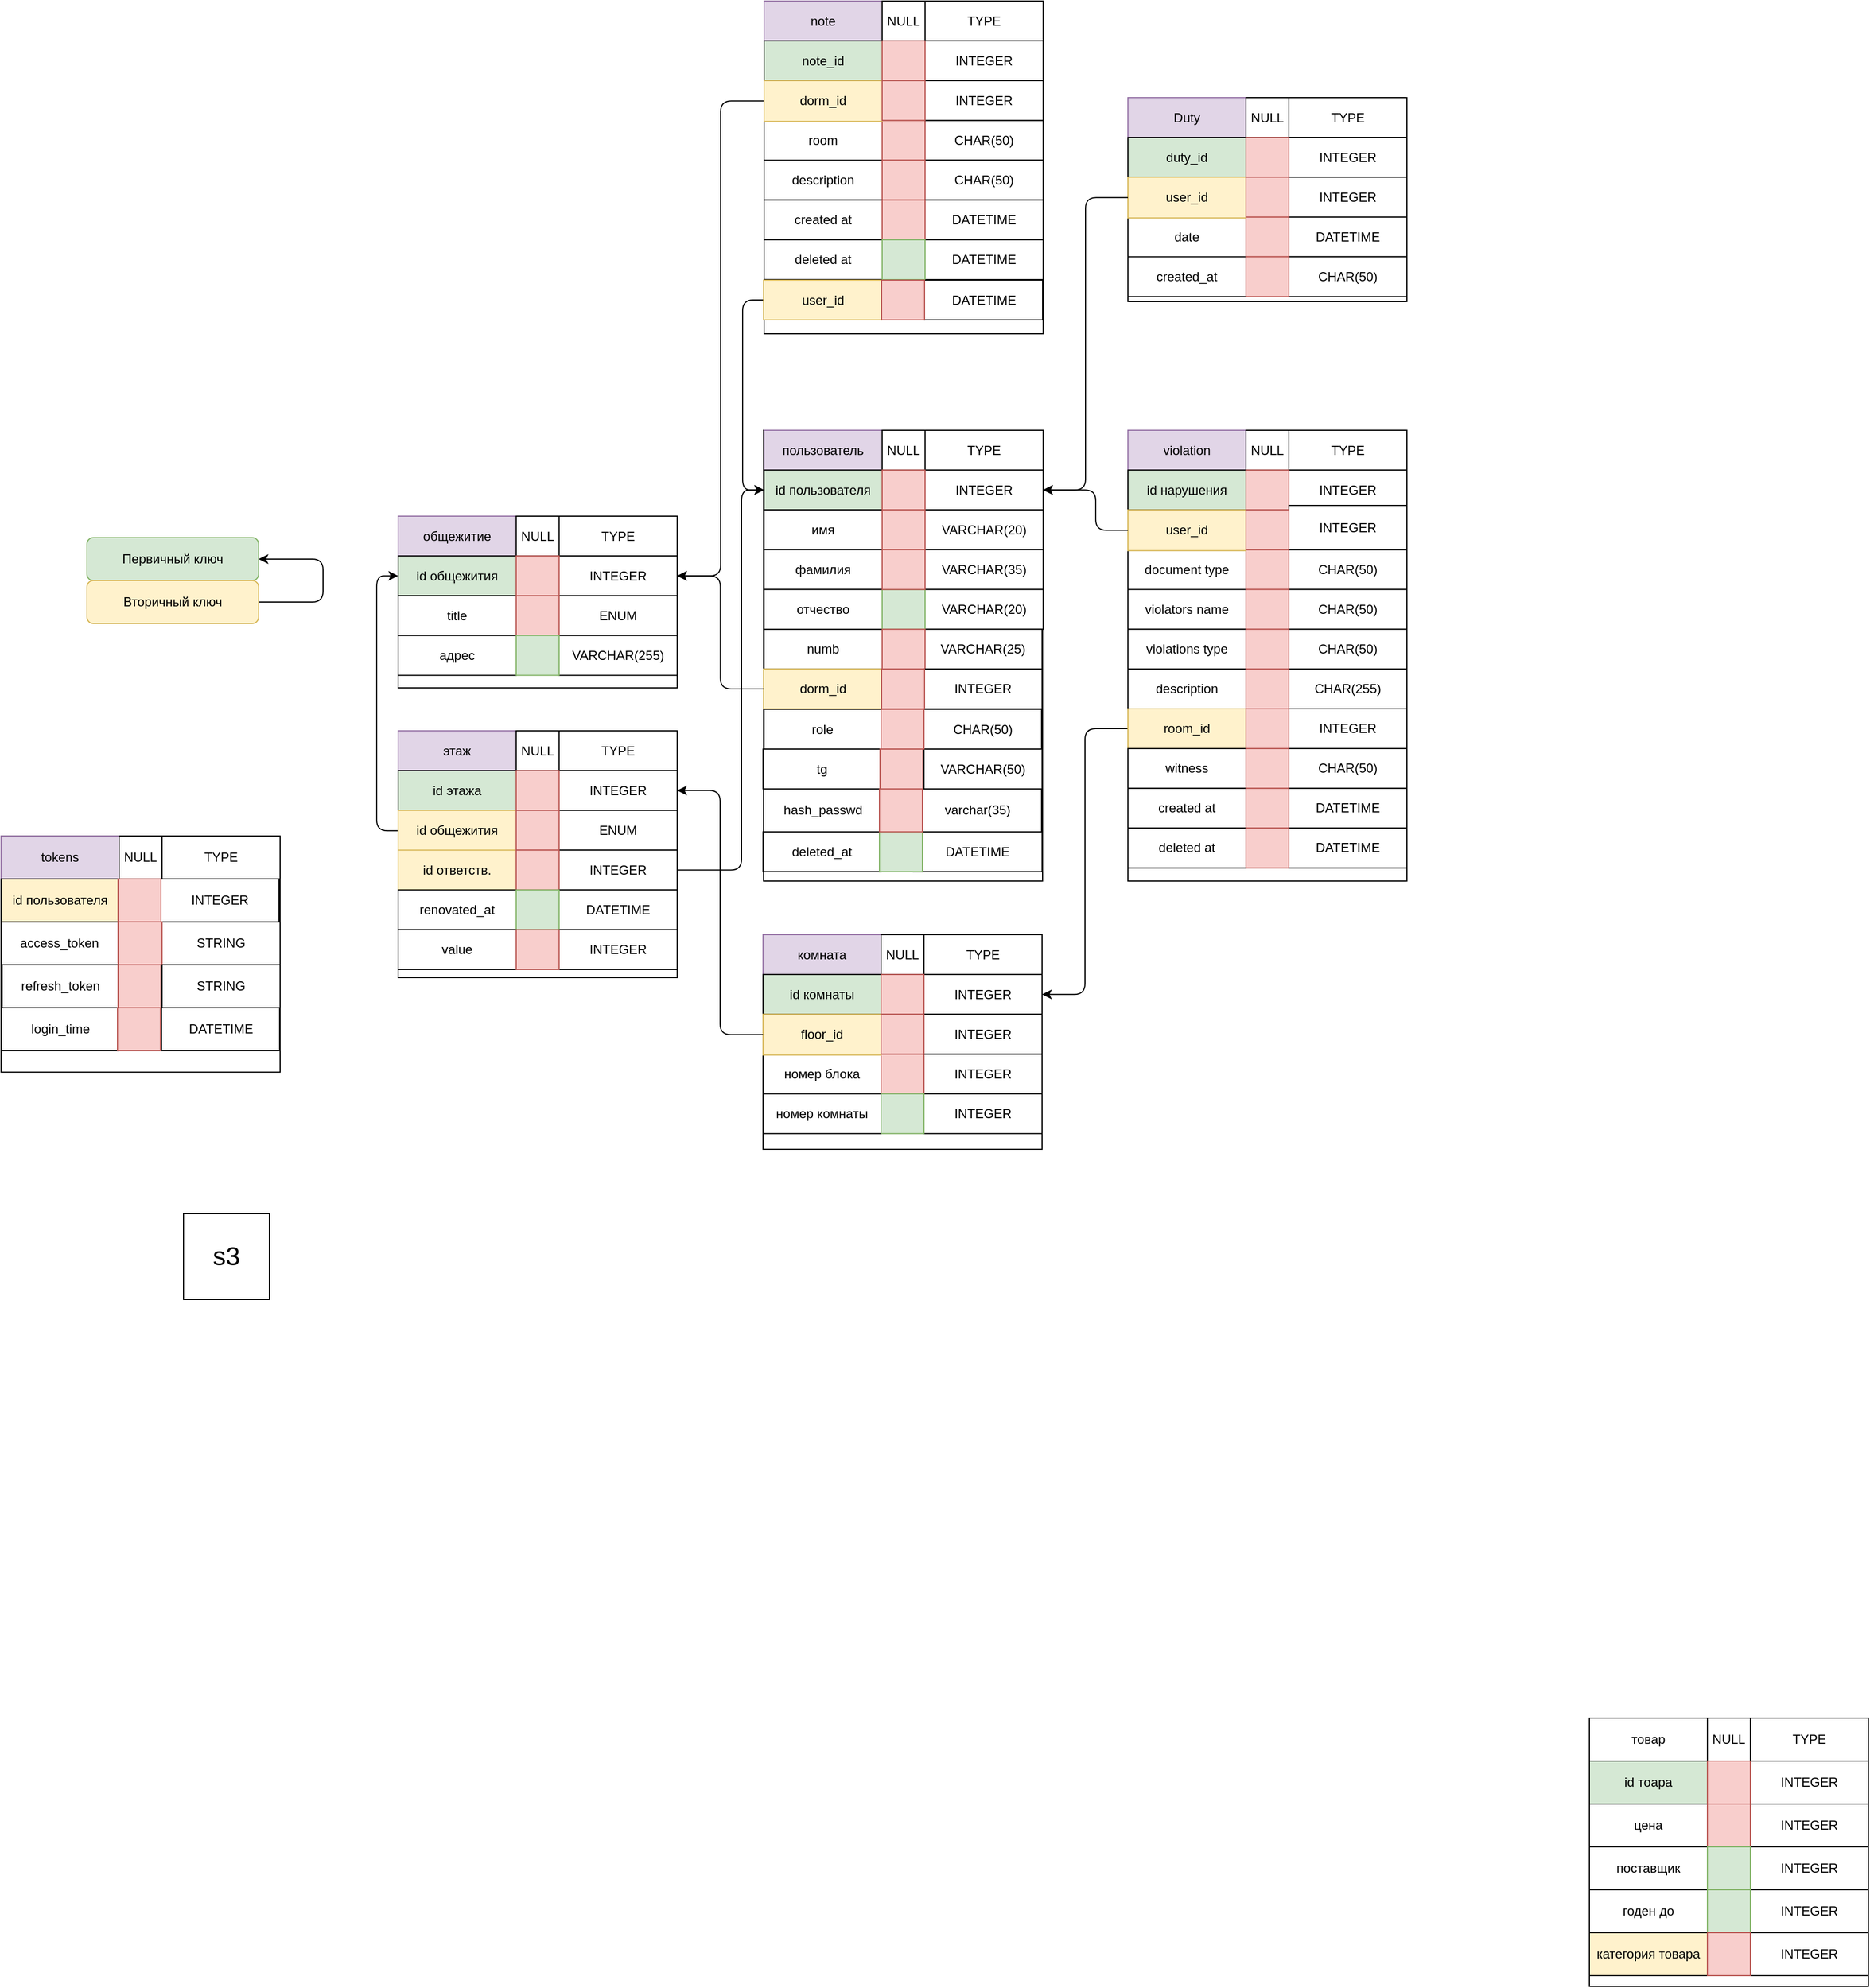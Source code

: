 <mxfile version="25.0.1">
  <diagram id="IK03RhYoSm1twwCSZCft" name="datalogic">
    <mxGraphModel dx="-32" dy="2877" grid="1" gridSize="10" guides="1" tooltips="1" connect="1" arrows="1" fold="1" page="1" pageScale="1" pageWidth="827" pageHeight="1169" math="0" shadow="0">
      <root>
        <mxCell id="0" />
        <mxCell id="1" parent="0" />
        <mxCell id="Mg-qTSmUdFS9DDmD3kpt-196" value="" style="group" parent="1" vertex="1" connectable="0">
          <mxGeometry x="3000" y="400" width="260" height="250" as="geometry" />
        </mxCell>
        <mxCell id="Mg-qTSmUdFS9DDmD3kpt-197" value="" style="rounded=0;whiteSpace=wrap;html=1;container=0;" parent="Mg-qTSmUdFS9DDmD3kpt-196" vertex="1">
          <mxGeometry width="260" height="250" as="geometry" />
        </mxCell>
        <mxCell id="Mg-qTSmUdFS9DDmD3kpt-198" value="TYPE" style="rounded=0;whiteSpace=wrap;html=1;container=0;" parent="Mg-qTSmUdFS9DDmD3kpt-196" vertex="1">
          <mxGeometry x="150" width="110" height="40" as="geometry" />
        </mxCell>
        <mxCell id="Mg-qTSmUdFS9DDmD3kpt-199" value="товар" style="rounded=0;whiteSpace=wrap;html=1;container=0;" parent="Mg-qTSmUdFS9DDmD3kpt-196" vertex="1">
          <mxGeometry width="110" height="40" as="geometry" />
        </mxCell>
        <mxCell id="Mg-qTSmUdFS9DDmD3kpt-200" value="NULL" style="rounded=0;whiteSpace=wrap;html=1;container=0;" parent="Mg-qTSmUdFS9DDmD3kpt-196" vertex="1">
          <mxGeometry x="110" width="40" height="40" as="geometry" />
        </mxCell>
        <mxCell id="Mg-qTSmUdFS9DDmD3kpt-201" value="INTEGER" style="rounded=0;whiteSpace=wrap;html=1;container=0;" parent="Mg-qTSmUdFS9DDmD3kpt-196" vertex="1">
          <mxGeometry x="150" y="40" width="110" height="40" as="geometry" />
        </mxCell>
        <mxCell id="Mg-qTSmUdFS9DDmD3kpt-202" value="id тоара" style="rounded=0;whiteSpace=wrap;html=1;fillColor=#d5e8d4;strokeColor=default;container=0;" parent="Mg-qTSmUdFS9DDmD3kpt-196" vertex="1">
          <mxGeometry y="40" width="110" height="40" as="geometry" />
        </mxCell>
        <mxCell id="Mg-qTSmUdFS9DDmD3kpt-203" value="" style="rounded=0;whiteSpace=wrap;html=1;fillColor=#f8cecc;strokeColor=#b85450;container=0;" parent="Mg-qTSmUdFS9DDmD3kpt-196" vertex="1">
          <mxGeometry x="110" y="40" width="40" height="40" as="geometry" />
        </mxCell>
        <mxCell id="Mg-qTSmUdFS9DDmD3kpt-204" value="INTEGER" style="rounded=0;whiteSpace=wrap;html=1;container=0;" parent="Mg-qTSmUdFS9DDmD3kpt-196" vertex="1">
          <mxGeometry x="150" y="80" width="110" height="40" as="geometry" />
        </mxCell>
        <mxCell id="Mg-qTSmUdFS9DDmD3kpt-205" value="цена" style="rounded=0;whiteSpace=wrap;html=1;container=0;" parent="Mg-qTSmUdFS9DDmD3kpt-196" vertex="1">
          <mxGeometry y="80" width="110" height="40" as="geometry" />
        </mxCell>
        <mxCell id="Mg-qTSmUdFS9DDmD3kpt-206" value="" style="rounded=0;whiteSpace=wrap;html=1;fillColor=#f8cecc;strokeColor=#b85450;container=0;" parent="Mg-qTSmUdFS9DDmD3kpt-196" vertex="1">
          <mxGeometry x="110" y="80" width="40" height="40" as="geometry" />
        </mxCell>
        <mxCell id="Mg-qTSmUdFS9DDmD3kpt-207" value="INTEGER" style="rounded=0;whiteSpace=wrap;html=1;container=0;" parent="Mg-qTSmUdFS9DDmD3kpt-196" vertex="1">
          <mxGeometry x="150" y="120" width="110" height="40" as="geometry" />
        </mxCell>
        <mxCell id="Mg-qTSmUdFS9DDmD3kpt-208" value="поставщик" style="rounded=0;whiteSpace=wrap;html=1;container=0;" parent="Mg-qTSmUdFS9DDmD3kpt-196" vertex="1">
          <mxGeometry y="120" width="110" height="40" as="geometry" />
        </mxCell>
        <mxCell id="Mg-qTSmUdFS9DDmD3kpt-209" value="" style="rounded=0;whiteSpace=wrap;html=1;fillColor=#d5e8d4;strokeColor=#82b366;container=0;" parent="Mg-qTSmUdFS9DDmD3kpt-196" vertex="1">
          <mxGeometry x="110" y="120" width="40" height="40" as="geometry" />
        </mxCell>
        <mxCell id="Mg-qTSmUdFS9DDmD3kpt-210" value="INTEGER" style="rounded=0;whiteSpace=wrap;html=1;container=0;" parent="Mg-qTSmUdFS9DDmD3kpt-196" vertex="1">
          <mxGeometry x="150" y="160" width="110" height="40" as="geometry" />
        </mxCell>
        <mxCell id="Mg-qTSmUdFS9DDmD3kpt-211" value="годен до" style="rounded=0;whiteSpace=wrap;html=1;container=0;" parent="Mg-qTSmUdFS9DDmD3kpt-196" vertex="1">
          <mxGeometry y="160" width="110" height="40" as="geometry" />
        </mxCell>
        <mxCell id="Mg-qTSmUdFS9DDmD3kpt-212" value="" style="rounded=0;whiteSpace=wrap;html=1;fillColor=#d5e8d4;strokeColor=#82b366;container=0;" parent="Mg-qTSmUdFS9DDmD3kpt-196" vertex="1">
          <mxGeometry x="110" y="160" width="40" height="40" as="geometry" />
        </mxCell>
        <mxCell id="Mg-qTSmUdFS9DDmD3kpt-213" value="INTEGER" style="rounded=0;whiteSpace=wrap;html=1;container=0;" parent="Mg-qTSmUdFS9DDmD3kpt-196" vertex="1">
          <mxGeometry x="150" y="200" width="110" height="40" as="geometry" />
        </mxCell>
        <mxCell id="Mg-qTSmUdFS9DDmD3kpt-214" value="категория товара" style="rounded=0;whiteSpace=wrap;html=1;container=0;fillColor=#fff2cc;strokeColor=default;" parent="Mg-qTSmUdFS9DDmD3kpt-196" vertex="1">
          <mxGeometry y="200" width="110" height="40" as="geometry" />
        </mxCell>
        <mxCell id="Mg-qTSmUdFS9DDmD3kpt-215" value="" style="rounded=0;whiteSpace=wrap;html=1;fillColor=#f8cecc;strokeColor=#b85450;container=0;" parent="Mg-qTSmUdFS9DDmD3kpt-196" vertex="1">
          <mxGeometry x="110" y="200" width="40" height="40" as="geometry" />
        </mxCell>
        <mxCell id="kz-lpx9P9c-T509X2Sdj-74" value="&lt;font style=&quot;font-size: 24px;&quot;&gt;s3&lt;/font&gt;" style="whiteSpace=wrap;html=1;aspect=fixed;" parent="1" vertex="1">
          <mxGeometry x="1690" y="-70" width="80" height="80" as="geometry" />
        </mxCell>
        <mxCell id="XcGxTRYXJ3ZfyFaMYZR7-38" value="" style="group" parent="1" vertex="1" connectable="0">
          <mxGeometry x="1600" y="-700" width="220" height="80" as="geometry" />
        </mxCell>
        <mxCell id="Mg-qTSmUdFS9DDmD3kpt-182" value="Первичный ключ" style="rounded=1;whiteSpace=wrap;html=1;fillColor=#d5e8d4;strokeColor=#82b366;" parent="XcGxTRYXJ3ZfyFaMYZR7-38" vertex="1">
          <mxGeometry width="160" height="40" as="geometry" />
        </mxCell>
        <mxCell id="Mg-qTSmUdFS9DDmD3kpt-183" style="edgeStyle=orthogonalEdgeStyle;shape=connector;rounded=1;orthogonalLoop=1;jettySize=auto;html=1;entryX=1;entryY=0.5;entryDx=0;entryDy=0;labelBackgroundColor=default;strokeColor=default;align=center;verticalAlign=middle;fontFamily=Helvetica;fontSize=11;fontColor=default;endArrow=classic;endFill=1;" parent="XcGxTRYXJ3ZfyFaMYZR7-38" source="Mg-qTSmUdFS9DDmD3kpt-184" target="Mg-qTSmUdFS9DDmD3kpt-182" edge="1">
          <mxGeometry relative="1" as="geometry">
            <Array as="points">
              <mxPoint x="220" y="60" />
              <mxPoint x="220" y="20" />
            </Array>
          </mxGeometry>
        </mxCell>
        <mxCell id="Mg-qTSmUdFS9DDmD3kpt-184" value="Вторичный ключ" style="rounded=1;whiteSpace=wrap;html=1;fillColor=#fff2cc;strokeColor=#d6b656;" parent="XcGxTRYXJ3ZfyFaMYZR7-38" vertex="1">
          <mxGeometry y="40" width="160" height="40" as="geometry" />
        </mxCell>
        <mxCell id="_W2fJyuQ3QIpKZY6sCjL-20" value="" style="group" parent="1" vertex="1" connectable="0">
          <mxGeometry x="1520" y="-421.93" width="260" height="220" as="geometry" />
        </mxCell>
        <mxCell id="_W2fJyuQ3QIpKZY6sCjL-4" value="" style="rounded=0;whiteSpace=wrap;html=1;container=0;" parent="_W2fJyuQ3QIpKZY6sCjL-20" vertex="1">
          <mxGeometry width="260" height="220" as="geometry" />
        </mxCell>
        <mxCell id="_W2fJyuQ3QIpKZY6sCjL-5" value="TYPE" style="rounded=0;whiteSpace=wrap;html=1;container=0;" parent="_W2fJyuQ3QIpKZY6sCjL-20" vertex="1">
          <mxGeometry x="150" width="110" height="40" as="geometry" />
        </mxCell>
        <mxCell id="_W2fJyuQ3QIpKZY6sCjL-6" value="tokens" style="rounded=0;whiteSpace=wrap;html=1;container=0;fillColor=#e1d5e7;strokeColor=#9673a6;" parent="_W2fJyuQ3QIpKZY6sCjL-20" vertex="1">
          <mxGeometry width="110" height="40" as="geometry" />
        </mxCell>
        <mxCell id="_W2fJyuQ3QIpKZY6sCjL-7" value="NULL" style="rounded=0;whiteSpace=wrap;html=1;container=0;" parent="_W2fJyuQ3QIpKZY6sCjL-20" vertex="1">
          <mxGeometry x="110" width="40" height="40" as="geometry" />
        </mxCell>
        <mxCell id="_W2fJyuQ3QIpKZY6sCjL-8" value="STRING" style="rounded=0;whiteSpace=wrap;html=1;container=0;" parent="_W2fJyuQ3QIpKZY6sCjL-20" vertex="1">
          <mxGeometry x="150" y="80" width="110" height="40" as="geometry" />
        </mxCell>
        <mxCell id="_W2fJyuQ3QIpKZY6sCjL-9" value="access_token" style="rounded=0;whiteSpace=wrap;html=1;container=0;" parent="_W2fJyuQ3QIpKZY6sCjL-20" vertex="1">
          <mxGeometry y="80" width="109" height="40" as="geometry" />
        </mxCell>
        <mxCell id="_W2fJyuQ3QIpKZY6sCjL-10" value="INTEGER" style="rounded=0;whiteSpace=wrap;html=1;container=0;" parent="_W2fJyuQ3QIpKZY6sCjL-20" vertex="1">
          <mxGeometry x="149" y="40" width="110" height="40" as="geometry" />
        </mxCell>
        <mxCell id="_W2fJyuQ3QIpKZY6sCjL-11" value="id пользователя" style="rounded=0;whiteSpace=wrap;html=1;container=0;fillColor=#fff2cc;strokeColor=default;" parent="_W2fJyuQ3QIpKZY6sCjL-20" vertex="1">
          <mxGeometry y="40" width="110" height="40" as="geometry" />
        </mxCell>
        <mxCell id="_W2fJyuQ3QIpKZY6sCjL-12" value="" style="rounded=0;whiteSpace=wrap;html=1;fillColor=#f8cecc;strokeColor=#b85450;container=0;" parent="_W2fJyuQ3QIpKZY6sCjL-20" vertex="1">
          <mxGeometry x="109" y="40" width="40" height="40" as="geometry" />
        </mxCell>
        <mxCell id="_W2fJyuQ3QIpKZY6sCjL-13" value="" style="rounded=0;whiteSpace=wrap;html=1;fillColor=#f8cecc;strokeColor=#b85450;container=0;" parent="_W2fJyuQ3QIpKZY6sCjL-20" vertex="1">
          <mxGeometry x="109" y="80" width="41" height="40" as="geometry" />
        </mxCell>
        <mxCell id="_W2fJyuQ3QIpKZY6sCjL-14" value="STRING" style="rounded=0;whiteSpace=wrap;html=1;container=0;" parent="_W2fJyuQ3QIpKZY6sCjL-20" vertex="1">
          <mxGeometry x="150" y="120" width="110" height="40" as="geometry" />
        </mxCell>
        <mxCell id="_W2fJyuQ3QIpKZY6sCjL-15" value="refresh_token" style="rounded=0;whiteSpace=wrap;html=1;container=0;" parent="_W2fJyuQ3QIpKZY6sCjL-20" vertex="1">
          <mxGeometry x="1" y="120" width="109" height="40" as="geometry" />
        </mxCell>
        <mxCell id="_W2fJyuQ3QIpKZY6sCjL-16" value="" style="rounded=0;whiteSpace=wrap;html=1;fillColor=#f8cecc;strokeColor=#b85450;container=0;" parent="_W2fJyuQ3QIpKZY6sCjL-20" vertex="1">
          <mxGeometry x="109" y="120" width="40" height="40" as="geometry" />
        </mxCell>
        <mxCell id="_W2fJyuQ3QIpKZY6sCjL-17" value="DATETIME" style="rounded=0;whiteSpace=wrap;html=1;container=0;" parent="_W2fJyuQ3QIpKZY6sCjL-20" vertex="1">
          <mxGeometry x="149.5" y="160" width="110" height="40" as="geometry" />
        </mxCell>
        <mxCell id="_W2fJyuQ3QIpKZY6sCjL-18" value="login_time" style="rounded=0;whiteSpace=wrap;html=1;container=0;" parent="_W2fJyuQ3QIpKZY6sCjL-20" vertex="1">
          <mxGeometry x="0.5" y="160" width="109" height="40" as="geometry" />
        </mxCell>
        <mxCell id="_W2fJyuQ3QIpKZY6sCjL-19" value="" style="rounded=0;whiteSpace=wrap;html=1;fillColor=#f8cecc;strokeColor=#b85450;container=0;" parent="_W2fJyuQ3QIpKZY6sCjL-20" vertex="1">
          <mxGeometry x="108.5" y="160" width="40" height="40" as="geometry" />
        </mxCell>
        <mxCell id="7xOUk3DTF3WUJqtrLa9k-38" value="" style="group" parent="1" vertex="1" connectable="0">
          <mxGeometry x="1890" y="-720" width="260" height="160" as="geometry" />
        </mxCell>
        <mxCell id="7xOUk3DTF3WUJqtrLa9k-5" value="" style="rounded=0;whiteSpace=wrap;html=1;container=0;" parent="7xOUk3DTF3WUJqtrLa9k-38" vertex="1">
          <mxGeometry width="260" height="160" as="geometry" />
        </mxCell>
        <mxCell id="7xOUk3DTF3WUJqtrLa9k-6" value="TYPE" style="rounded=0;whiteSpace=wrap;html=1;container=0;" parent="7xOUk3DTF3WUJqtrLa9k-38" vertex="1">
          <mxGeometry x="150" width="110" height="37.073" as="geometry" />
        </mxCell>
        <mxCell id="7xOUk3DTF3WUJqtrLa9k-7" value="общежитие" style="rounded=0;whiteSpace=wrap;html=1;fillColor=#e1d5e7;strokeColor=#9673a6;container=0;" parent="7xOUk3DTF3WUJqtrLa9k-38" vertex="1">
          <mxGeometry width="110" height="37.073" as="geometry" />
        </mxCell>
        <mxCell id="7xOUk3DTF3WUJqtrLa9k-8" value="NULL" style="rounded=0;whiteSpace=wrap;html=1;container=0;" parent="7xOUk3DTF3WUJqtrLa9k-38" vertex="1">
          <mxGeometry x="110" width="40" height="37.073" as="geometry" />
        </mxCell>
        <mxCell id="7xOUk3DTF3WUJqtrLa9k-9" value="INTEGER" style="rounded=0;whiteSpace=wrap;html=1;container=0;" parent="7xOUk3DTF3WUJqtrLa9k-38" vertex="1">
          <mxGeometry x="150" y="37.073" width="110" height="37.073" as="geometry" />
        </mxCell>
        <mxCell id="7xOUk3DTF3WUJqtrLa9k-10" value="id общежития" style="rounded=0;whiteSpace=wrap;html=1;fillColor=#d5e8d4;strokeColor=default;container=0;" parent="7xOUk3DTF3WUJqtrLa9k-38" vertex="1">
          <mxGeometry y="37.073" width="110" height="37.073" as="geometry" />
        </mxCell>
        <mxCell id="7xOUk3DTF3WUJqtrLa9k-11" value="ENUM" style="rounded=0;whiteSpace=wrap;html=1;container=0;" parent="7xOUk3DTF3WUJqtrLa9k-38" vertex="1">
          <mxGeometry x="150" y="74.146" width="110" height="37.073" as="geometry" />
        </mxCell>
        <mxCell id="7xOUk3DTF3WUJqtrLa9k-12" value="title" style="rounded=0;whiteSpace=wrap;html=1;container=0;" parent="7xOUk3DTF3WUJqtrLa9k-38" vertex="1">
          <mxGeometry y="74.146" width="110" height="38" as="geometry" />
        </mxCell>
        <mxCell id="7xOUk3DTF3WUJqtrLa9k-13" value="VARCHAR(255)" style="rounded=0;whiteSpace=wrap;html=1;container=0;" parent="7xOUk3DTF3WUJqtrLa9k-38" vertex="1">
          <mxGeometry x="150" y="111.22" width="110" height="37.073" as="geometry" />
        </mxCell>
        <mxCell id="7xOUk3DTF3WUJqtrLa9k-14" value="адрес" style="rounded=0;whiteSpace=wrap;html=1;container=0;" parent="7xOUk3DTF3WUJqtrLa9k-38" vertex="1">
          <mxGeometry y="111.22" width="110" height="37.073" as="geometry" />
        </mxCell>
        <mxCell id="7xOUk3DTF3WUJqtrLa9k-28" value="" style="rounded=0;whiteSpace=wrap;html=1;strokeColor=#b85450;fillColor=#f8cecc;container=0;" parent="7xOUk3DTF3WUJqtrLa9k-38" vertex="1">
          <mxGeometry x="110" y="37.073" width="40" height="37.073" as="geometry" />
        </mxCell>
        <mxCell id="7xOUk3DTF3WUJqtrLa9k-29" value="" style="rounded=0;whiteSpace=wrap;html=1;strokeColor=#b85450;fillColor=#f8cecc;container=0;" parent="7xOUk3DTF3WUJqtrLa9k-38" vertex="1">
          <mxGeometry x="110" y="74.146" width="40" height="37.073" as="geometry" />
        </mxCell>
        <mxCell id="7xOUk3DTF3WUJqtrLa9k-31" value="" style="rounded=0;whiteSpace=wrap;html=1;strokeColor=#82b366;fillColor=#d5e8d4;container=0;" parent="7xOUk3DTF3WUJqtrLa9k-38" vertex="1">
          <mxGeometry x="110" y="111.22" width="40" height="37.073" as="geometry" />
        </mxCell>
        <mxCell id="7xOUk3DTF3WUJqtrLa9k-73" value="" style="group" parent="1" vertex="1" connectable="0">
          <mxGeometry x="2230" y="-800" width="261" height="420" as="geometry" />
        </mxCell>
        <mxCell id="Mg-qTSmUdFS9DDmD3kpt-273" value="" style="rounded=0;whiteSpace=wrap;html=1;container=0;" parent="7xOUk3DTF3WUJqtrLa9k-73" vertex="1">
          <mxGeometry x="0.5" width="260" height="420" as="geometry" />
        </mxCell>
        <mxCell id="Mg-qTSmUdFS9DDmD3kpt-274" value="TYPE" style="rounded=0;whiteSpace=wrap;html=1;container=0;" parent="7xOUk3DTF3WUJqtrLa9k-73" vertex="1">
          <mxGeometry x="151" width="110" height="37.073" as="geometry" />
        </mxCell>
        <mxCell id="Mg-qTSmUdFS9DDmD3kpt-275" value="пользователь" style="rounded=0;whiteSpace=wrap;html=1;fillColor=#e1d5e7;strokeColor=#9673a6;container=0;" parent="7xOUk3DTF3WUJqtrLa9k-73" vertex="1">
          <mxGeometry x="1" width="110" height="37.073" as="geometry" />
        </mxCell>
        <mxCell id="Mg-qTSmUdFS9DDmD3kpt-276" value="NULL" style="rounded=0;whiteSpace=wrap;html=1;container=0;" parent="7xOUk3DTF3WUJqtrLa9k-73" vertex="1">
          <mxGeometry x="111" width="40" height="37.073" as="geometry" />
        </mxCell>
        <mxCell id="Mg-qTSmUdFS9DDmD3kpt-277" value="INTEGER" style="rounded=0;whiteSpace=wrap;html=1;container=0;" parent="7xOUk3DTF3WUJqtrLa9k-73" vertex="1">
          <mxGeometry x="151" y="37.073" width="110" height="37.073" as="geometry" />
        </mxCell>
        <mxCell id="Mg-qTSmUdFS9DDmD3kpt-278" value="id пользователя" style="rounded=0;whiteSpace=wrap;html=1;fillColor=#d5e8d4;strokeColor=default;container=0;" parent="7xOUk3DTF3WUJqtrLa9k-73" vertex="1">
          <mxGeometry x="1" y="37.073" width="110" height="37.073" as="geometry" />
        </mxCell>
        <mxCell id="Mg-qTSmUdFS9DDmD3kpt-283" value="VARCHAR(20)" style="rounded=0;whiteSpace=wrap;html=1;container=0;" parent="7xOUk3DTF3WUJqtrLa9k-73" vertex="1">
          <mxGeometry x="151" y="74.146" width="110" height="37.073" as="geometry" />
        </mxCell>
        <mxCell id="Mg-qTSmUdFS9DDmD3kpt-284" value="имя" style="rounded=0;whiteSpace=wrap;html=1;container=0;" parent="7xOUk3DTF3WUJqtrLa9k-73" vertex="1">
          <mxGeometry x="1" y="74.146" width="110" height="38" as="geometry" />
        </mxCell>
        <mxCell id="Mg-qTSmUdFS9DDmD3kpt-286" value="VARCHAR(35)" style="rounded=0;whiteSpace=wrap;html=1;container=0;" parent="7xOUk3DTF3WUJqtrLa9k-73" vertex="1">
          <mxGeometry x="151" y="111.22" width="110" height="37.073" as="geometry" />
        </mxCell>
        <mxCell id="Mg-qTSmUdFS9DDmD3kpt-287" value="фамилия" style="rounded=0;whiteSpace=wrap;html=1;container=0;" parent="7xOUk3DTF3WUJqtrLa9k-73" vertex="1">
          <mxGeometry x="1" y="111.22" width="110" height="37.073" as="geometry" />
        </mxCell>
        <mxCell id="Mg-qTSmUdFS9DDmD3kpt-288" value="" style="rounded=0;whiteSpace=wrap;html=1;container=0;" parent="7xOUk3DTF3WUJqtrLa9k-73" vertex="1">
          <mxGeometry x="111" y="148.293" width="40" height="37.073" as="geometry" />
        </mxCell>
        <mxCell id="Mg-qTSmUdFS9DDmD3kpt-289" value="VARCHAR(20)" style="rounded=0;whiteSpace=wrap;html=1;container=0;" parent="7xOUk3DTF3WUJqtrLa9k-73" vertex="1">
          <mxGeometry x="151" y="148.293" width="110" height="37.073" as="geometry" />
        </mxCell>
        <mxCell id="Mg-qTSmUdFS9DDmD3kpt-298" value="numb" style="rounded=0;whiteSpace=wrap;html=1;strokeColor=default;container=0;" parent="7xOUk3DTF3WUJqtrLa9k-73" vertex="1">
          <mxGeometry x="1" y="185.36" width="110" height="37.07" as="geometry" />
        </mxCell>
        <mxCell id="Mg-qTSmUdFS9DDmD3kpt-299" value="VARCHAR(25)" style="rounded=0;whiteSpace=wrap;html=1;container=0;" parent="7xOUk3DTF3WUJqtrLa9k-73" vertex="1">
          <mxGeometry x="150" y="185.362" width="110" height="37.073" as="geometry" />
        </mxCell>
        <mxCell id="Mg-qTSmUdFS9DDmD3kpt-304" value="отчество" style="rounded=0;whiteSpace=wrap;html=1;strokeColor=default;container=0;" parent="7xOUk3DTF3WUJqtrLa9k-73" vertex="1">
          <mxGeometry x="1" y="148.293" width="110" height="37.073" as="geometry" />
        </mxCell>
        <mxCell id="XcGxTRYXJ3ZfyFaMYZR7-34" value="role" style="rounded=0;whiteSpace=wrap;html=1;container=0;" parent="7xOUk3DTF3WUJqtrLa9k-73" vertex="1">
          <mxGeometry x="1" y="260.01" width="109" height="37.07" as="geometry" />
        </mxCell>
        <mxCell id="XcGxTRYXJ3ZfyFaMYZR7-35" value="CHAR(50)" style="rounded=0;whiteSpace=wrap;html=1;container=0;" parent="7xOUk3DTF3WUJqtrLa9k-73" vertex="1">
          <mxGeometry x="149.5" y="260.005" width="110" height="37.073" as="geometry" />
        </mxCell>
        <mxCell id="1lnWtZXPtRV0MWCXyM58-1" value="deleted_at" style="rounded=0;whiteSpace=wrap;html=1;container=0;" parent="7xOUk3DTF3WUJqtrLa9k-73" vertex="1">
          <mxGeometry y="374.15" width="110" height="37.07" as="geometry" />
        </mxCell>
        <mxCell id="1lnWtZXPtRV0MWCXyM58-2" value="DATETIME" style="rounded=0;whiteSpace=wrap;html=1;container=0;" parent="7xOUk3DTF3WUJqtrLa9k-73" vertex="1">
          <mxGeometry x="140" y="374.15" width="120" height="37.07" as="geometry" />
        </mxCell>
        <mxCell id="XcGxTRYXJ3ZfyFaMYZR7-51" value="varchar(35)" style="rounded=0;whiteSpace=wrap;html=1;container=0;" parent="7xOUk3DTF3WUJqtrLa9k-73" vertex="1">
          <mxGeometry x="140" y="334.15" width="119.5" height="40" as="geometry" />
        </mxCell>
        <mxCell id="7xOUk3DTF3WUJqtrLa9k-3" value="VARCHAR(50)" style="rounded=0;whiteSpace=wrap;html=1;container=0;" parent="7xOUk3DTF3WUJqtrLa9k-73" vertex="1">
          <mxGeometry x="150" y="297.08" width="110" height="37.07" as="geometry" />
        </mxCell>
        <mxCell id="XcGxTRYXJ3ZfyFaMYZR7-52" value="hash_passwd" style="rounded=0;whiteSpace=wrap;html=1;container=0;" parent="7xOUk3DTF3WUJqtrLa9k-73" vertex="1">
          <mxGeometry x="0.5" y="334.15" width="110" height="40" as="geometry" />
        </mxCell>
        <mxCell id="7xOUk3DTF3WUJqtrLa9k-2" value="tg" style="rounded=0;whiteSpace=wrap;html=1;container=0;" parent="7xOUk3DTF3WUJqtrLa9k-73" vertex="1">
          <mxGeometry y="297.08" width="110" height="37.07" as="geometry" />
        </mxCell>
        <mxCell id="Mg-qTSmUdFS9DDmD3kpt-279" value="" style="rounded=0;whiteSpace=wrap;html=1;strokeColor=#b85450;fillColor=#f8cecc;container=0;" parent="7xOUk3DTF3WUJqtrLa9k-73" vertex="1">
          <mxGeometry x="111" y="37.073" width="40" height="37.073" as="geometry" />
        </mxCell>
        <mxCell id="Mg-qTSmUdFS9DDmD3kpt-285" value="" style="rounded=0;whiteSpace=wrap;html=1;strokeColor=#b85450;fillColor=#f8cecc;container=0;" parent="7xOUk3DTF3WUJqtrLa9k-73" vertex="1">
          <mxGeometry x="111" y="74.146" width="40" height="37.073" as="geometry" />
        </mxCell>
        <mxCell id="Mg-qTSmUdFS9DDmD3kpt-291" value="" style="rounded=0;whiteSpace=wrap;html=1;strokeColor=#82b366;fillColor=#d5e8d4;container=0;" parent="7xOUk3DTF3WUJqtrLa9k-73" vertex="1">
          <mxGeometry x="111" y="148.293" width="40" height="37.073" as="geometry" />
        </mxCell>
        <mxCell id="Mg-qTSmUdFS9DDmD3kpt-297" value="" style="rounded=0;whiteSpace=wrap;html=1;strokeColor=#b85450;fillColor=#f8cecc;container=0;" parent="7xOUk3DTF3WUJqtrLa9k-73" vertex="1">
          <mxGeometry x="111" y="111.22" width="40" height="37.073" as="geometry" />
        </mxCell>
        <mxCell id="Mg-qTSmUdFS9DDmD3kpt-300" value="" style="rounded=0;whiteSpace=wrap;html=1;strokeColor=#b85450;fillColor=#f8cecc;container=0;" parent="7xOUk3DTF3WUJqtrLa9k-73" vertex="1">
          <mxGeometry x="111" y="185.36" width="40" height="37.07" as="geometry" />
        </mxCell>
        <mxCell id="XcGxTRYXJ3ZfyFaMYZR7-36" value="" style="rounded=0;whiteSpace=wrap;html=1;strokeColor=#b85450;fillColor=#f8cecc;container=0;" parent="7xOUk3DTF3WUJqtrLa9k-73" vertex="1">
          <mxGeometry x="110" y="260.01" width="40" height="37.07" as="geometry" />
        </mxCell>
        <mxCell id="1lnWtZXPtRV0MWCXyM58-3" value="" style="rounded=0;whiteSpace=wrap;html=1;strokeColor=#82b366;fillColor=#d5e8d4;container=0;" parent="7xOUk3DTF3WUJqtrLa9k-73" vertex="1">
          <mxGeometry x="108.5" y="374.145" width="40" height="37.073" as="geometry" />
        </mxCell>
        <mxCell id="XcGxTRYXJ3ZfyFaMYZR7-53" value="" style="rounded=0;whiteSpace=wrap;html=1;fillColor=#f8cecc;strokeColor=#b85450;container=0;" parent="7xOUk3DTF3WUJqtrLa9k-73" vertex="1">
          <mxGeometry x="108.5" y="334.15" width="40" height="40" as="geometry" />
        </mxCell>
        <mxCell id="7xOUk3DTF3WUJqtrLa9k-4" value="" style="rounded=0;whiteSpace=wrap;html=1;strokeColor=#b85450;fillColor=#f8cecc;container=0;" parent="7xOUk3DTF3WUJqtrLa9k-73" vertex="1">
          <mxGeometry x="109" y="297.08" width="40" height="37.07" as="geometry" />
        </mxCell>
        <mxCell id="7xOUk3DTF3WUJqtrLa9k-68" value="dorm_id" style="rounded=0;whiteSpace=wrap;html=1;container=0;fillColor=#fff2cc;strokeColor=#d6b656;" parent="7xOUk3DTF3WUJqtrLa9k-73" vertex="1">
          <mxGeometry x="0.5" y="222.44" width="110" height="37.07" as="geometry" />
        </mxCell>
        <mxCell id="7xOUk3DTF3WUJqtrLa9k-69" value="INTEGER" style="rounded=0;whiteSpace=wrap;html=1;container=0;" parent="7xOUk3DTF3WUJqtrLa9k-73" vertex="1">
          <mxGeometry x="150" y="222.435" width="110" height="37.073" as="geometry" />
        </mxCell>
        <mxCell id="7xOUk3DTF3WUJqtrLa9k-70" value="" style="rounded=0;whiteSpace=wrap;html=1;strokeColor=#b85450;fillColor=#f8cecc;container=0;" parent="7xOUk3DTF3WUJqtrLa9k-73" vertex="1">
          <mxGeometry x="110.5" y="222.44" width="40" height="37.07" as="geometry" />
        </mxCell>
        <mxCell id="7xOUk3DTF3WUJqtrLa9k-128" style="edgeStyle=orthogonalEdgeStyle;rounded=1;orthogonalLoop=1;jettySize=auto;html=1;entryX=1;entryY=0.5;entryDx=0;entryDy=0;curved=0;" parent="1" source="7xOUk3DTF3WUJqtrLa9k-68" target="7xOUk3DTF3WUJqtrLa9k-9" edge="1">
          <mxGeometry relative="1" as="geometry" />
        </mxCell>
        <mxCell id="7xOUk3DTF3WUJqtrLa9k-130" style="edgeStyle=orthogonalEdgeStyle;rounded=1;orthogonalLoop=1;jettySize=auto;html=1;entryX=1;entryY=0.5;entryDx=0;entryDy=0;curved=0;" parent="1" source="7xOUk3DTF3WUJqtrLa9k-113" target="7xOUk3DTF3WUJqtrLa9k-44" edge="1">
          <mxGeometry relative="1" as="geometry">
            <Array as="points">
              <mxPoint x="2530" y="-522" />
              <mxPoint x="2530" y="-274" />
            </Array>
          </mxGeometry>
        </mxCell>
        <mxCell id="7xOUk3DTF3WUJqtrLa9k-157" value="" style="group" parent="1" vertex="1" connectable="0">
          <mxGeometry x="2570" y="-800.0" width="260" height="420" as="geometry" />
        </mxCell>
        <mxCell id="7xOUk3DTF3WUJqtrLa9k-88" value="" style="rounded=0;whiteSpace=wrap;html=1;container=0;" parent="7xOUk3DTF3WUJqtrLa9k-157" vertex="1">
          <mxGeometry width="260" height="420" as="geometry" />
        </mxCell>
        <mxCell id="7xOUk3DTF3WUJqtrLa9k-89" value="TYPE" style="rounded=0;whiteSpace=wrap;html=1;container=0;" parent="7xOUk3DTF3WUJqtrLa9k-157" vertex="1">
          <mxGeometry x="150" width="110" height="37.073" as="geometry" />
        </mxCell>
        <mxCell id="7xOUk3DTF3WUJqtrLa9k-90" value="violation" style="rounded=0;whiteSpace=wrap;html=1;fillColor=#e1d5e7;strokeColor=#9673a6;container=0;" parent="7xOUk3DTF3WUJqtrLa9k-157" vertex="1">
          <mxGeometry width="110" height="37.073" as="geometry" />
        </mxCell>
        <mxCell id="7xOUk3DTF3WUJqtrLa9k-91" value="NULL" style="rounded=0;whiteSpace=wrap;html=1;container=0;" parent="7xOUk3DTF3WUJqtrLa9k-157" vertex="1">
          <mxGeometry x="110" width="40" height="37.073" as="geometry" />
        </mxCell>
        <mxCell id="7xOUk3DTF3WUJqtrLa9k-92" value="INTEGER" style="rounded=0;whiteSpace=wrap;html=1;container=0;" parent="7xOUk3DTF3WUJqtrLa9k-157" vertex="1">
          <mxGeometry x="150" y="37.073" width="110" height="37.073" as="geometry" />
        </mxCell>
        <mxCell id="7xOUk3DTF3WUJqtrLa9k-93" value="id нарушения" style="rounded=0;whiteSpace=wrap;html=1;fillColor=#d5e8d4;strokeColor=default;container=0;" parent="7xOUk3DTF3WUJqtrLa9k-157" vertex="1">
          <mxGeometry y="37.073" width="110" height="37.073" as="geometry" />
        </mxCell>
        <mxCell id="7xOUk3DTF3WUJqtrLa9k-94" value="CHAR(50)" style="rounded=0;whiteSpace=wrap;html=1;container=0;" parent="7xOUk3DTF3WUJqtrLa9k-157" vertex="1">
          <mxGeometry x="150" y="111.216" width="110" height="37.073" as="geometry" />
        </mxCell>
        <mxCell id="7xOUk3DTF3WUJqtrLa9k-95" value="document type" style="rounded=0;whiteSpace=wrap;html=1;container=0;" parent="7xOUk3DTF3WUJqtrLa9k-157" vertex="1">
          <mxGeometry y="111.216" width="110" height="38" as="geometry" />
        </mxCell>
        <mxCell id="7xOUk3DTF3WUJqtrLa9k-96" value="CHAR(50)" style="rounded=0;whiteSpace=wrap;html=1;container=0;" parent="7xOUk3DTF3WUJqtrLa9k-157" vertex="1">
          <mxGeometry x="150" y="148.29" width="110" height="37.073" as="geometry" />
        </mxCell>
        <mxCell id="7xOUk3DTF3WUJqtrLa9k-97" value="violators name" style="rounded=0;whiteSpace=wrap;html=1;container=0;" parent="7xOUk3DTF3WUJqtrLa9k-157" vertex="1">
          <mxGeometry y="148.29" width="110" height="37.073" as="geometry" />
        </mxCell>
        <mxCell id="7xOUk3DTF3WUJqtrLa9k-98" value="" style="rounded=0;whiteSpace=wrap;html=1;strokeColor=#b85450;fillColor=#f8cecc;container=0;" parent="7xOUk3DTF3WUJqtrLa9k-157" vertex="1">
          <mxGeometry x="110" y="37.073" width="40" height="37.073" as="geometry" />
        </mxCell>
        <mxCell id="7xOUk3DTF3WUJqtrLa9k-99" value="" style="rounded=0;whiteSpace=wrap;html=1;strokeColor=#b85450;fillColor=#f8cecc;container=0;" parent="7xOUk3DTF3WUJqtrLa9k-157" vertex="1">
          <mxGeometry x="110" y="111.216" width="40" height="37.073" as="geometry" />
        </mxCell>
        <mxCell id="7xOUk3DTF3WUJqtrLa9k-100" value="" style="rounded=0;whiteSpace=wrap;html=1;strokeColor=#b85450;fillColor=#f8cecc;container=0;" parent="7xOUk3DTF3WUJqtrLa9k-157" vertex="1">
          <mxGeometry x="110" y="148.29" width="40" height="37.073" as="geometry" />
        </mxCell>
        <mxCell id="7xOUk3DTF3WUJqtrLa9k-101" value="INTEGER" style="rounded=0;whiteSpace=wrap;html=1;container=0;" parent="7xOUk3DTF3WUJqtrLa9k-157" vertex="1">
          <mxGeometry x="150" y="70" width="110" height="41.22" as="geometry" />
        </mxCell>
        <mxCell id="7xOUk3DTF3WUJqtrLa9k-102" value="user_id" style="rounded=0;whiteSpace=wrap;html=1;container=0;fillColor=#fff2cc;strokeColor=#d6b656;" parent="7xOUk3DTF3WUJqtrLa9k-157" vertex="1">
          <mxGeometry y="74.146" width="110" height="38" as="geometry" />
        </mxCell>
        <mxCell id="7xOUk3DTF3WUJqtrLa9k-103" value="" style="rounded=0;whiteSpace=wrap;html=1;strokeColor=#b85450;fillColor=#f8cecc;container=0;" parent="7xOUk3DTF3WUJqtrLa9k-157" vertex="1">
          <mxGeometry x="110" y="74.146" width="40" height="37.073" as="geometry" />
        </mxCell>
        <mxCell id="7xOUk3DTF3WUJqtrLa9k-104" value="CHAR(50)" style="rounded=0;whiteSpace=wrap;html=1;container=0;" parent="7xOUk3DTF3WUJqtrLa9k-157" vertex="1">
          <mxGeometry x="150" y="185.36" width="110" height="37.073" as="geometry" />
        </mxCell>
        <mxCell id="7xOUk3DTF3WUJqtrLa9k-105" value="violations type" style="rounded=0;whiteSpace=wrap;html=1;container=0;" parent="7xOUk3DTF3WUJqtrLa9k-157" vertex="1">
          <mxGeometry y="185.36" width="110" height="37.073" as="geometry" />
        </mxCell>
        <mxCell id="7xOUk3DTF3WUJqtrLa9k-106" value="" style="rounded=0;whiteSpace=wrap;html=1;strokeColor=#b85450;fillColor=#f8cecc;container=0;" parent="7xOUk3DTF3WUJqtrLa9k-157" vertex="1">
          <mxGeometry x="110" y="185.36" width="40" height="37.073" as="geometry" />
        </mxCell>
        <mxCell id="7xOUk3DTF3WUJqtrLa9k-109" value="CHAR(255)" style="rounded=0;whiteSpace=wrap;html=1;container=0;" parent="7xOUk3DTF3WUJqtrLa9k-157" vertex="1">
          <mxGeometry x="150" y="222.43" width="110" height="37.073" as="geometry" />
        </mxCell>
        <mxCell id="7xOUk3DTF3WUJqtrLa9k-110" value="description" style="rounded=0;whiteSpace=wrap;html=1;container=0;" parent="7xOUk3DTF3WUJqtrLa9k-157" vertex="1">
          <mxGeometry y="222.43" width="110" height="37.073" as="geometry" />
        </mxCell>
        <mxCell id="7xOUk3DTF3WUJqtrLa9k-111" value="" style="rounded=0;whiteSpace=wrap;html=1;strokeColor=#b85450;fillColor=#f8cecc;container=0;" parent="7xOUk3DTF3WUJqtrLa9k-157" vertex="1">
          <mxGeometry x="110" y="222.43" width="40" height="37.073" as="geometry" />
        </mxCell>
        <mxCell id="7xOUk3DTF3WUJqtrLa9k-112" value="INTEGER" style="rounded=0;whiteSpace=wrap;html=1;container=0;" parent="7xOUk3DTF3WUJqtrLa9k-157" vertex="1">
          <mxGeometry x="150" y="259.5" width="110" height="37.073" as="geometry" />
        </mxCell>
        <mxCell id="7xOUk3DTF3WUJqtrLa9k-113" value="room_id" style="rounded=0;whiteSpace=wrap;html=1;container=0;fillColor=#fff2cc;strokeColor=#d6b656;" parent="7xOUk3DTF3WUJqtrLa9k-157" vertex="1">
          <mxGeometry y="259.5" width="110" height="37.073" as="geometry" />
        </mxCell>
        <mxCell id="7xOUk3DTF3WUJqtrLa9k-114" value="" style="rounded=0;whiteSpace=wrap;html=1;strokeColor=#b85450;fillColor=#f8cecc;container=0;" parent="7xOUk3DTF3WUJqtrLa9k-157" vertex="1">
          <mxGeometry x="110" y="259.5" width="40" height="37.073" as="geometry" />
        </mxCell>
        <mxCell id="7xOUk3DTF3WUJqtrLa9k-115" value="CHAR(50)" style="rounded=0;whiteSpace=wrap;html=1;container=0;" parent="7xOUk3DTF3WUJqtrLa9k-157" vertex="1">
          <mxGeometry x="150" y="296.57" width="110" height="37.073" as="geometry" />
        </mxCell>
        <mxCell id="7xOUk3DTF3WUJqtrLa9k-116" value="witness" style="rounded=0;whiteSpace=wrap;html=1;container=0;" parent="7xOUk3DTF3WUJqtrLa9k-157" vertex="1">
          <mxGeometry y="296.57" width="110" height="37.073" as="geometry" />
        </mxCell>
        <mxCell id="7xOUk3DTF3WUJqtrLa9k-117" value="" style="rounded=0;whiteSpace=wrap;html=1;strokeColor=#b85450;fillColor=#f8cecc;container=0;" parent="7xOUk3DTF3WUJqtrLa9k-157" vertex="1">
          <mxGeometry x="110" y="296.57" width="40" height="37.073" as="geometry" />
        </mxCell>
        <mxCell id="7xOUk3DTF3WUJqtrLa9k-118" value="DATETIME" style="rounded=0;whiteSpace=wrap;html=1;container=0;" parent="7xOUk3DTF3WUJqtrLa9k-157" vertex="1">
          <mxGeometry x="150" y="333.64" width="110" height="37.073" as="geometry" />
        </mxCell>
        <mxCell id="7xOUk3DTF3WUJqtrLa9k-119" value="created at" style="rounded=0;whiteSpace=wrap;html=1;container=0;" parent="7xOUk3DTF3WUJqtrLa9k-157" vertex="1">
          <mxGeometry y="333.64" width="110" height="37.073" as="geometry" />
        </mxCell>
        <mxCell id="7xOUk3DTF3WUJqtrLa9k-120" value="" style="rounded=0;whiteSpace=wrap;html=1;strokeColor=#b85450;fillColor=#f8cecc;container=0;" parent="7xOUk3DTF3WUJqtrLa9k-157" vertex="1">
          <mxGeometry x="110" y="333.64" width="40" height="37.073" as="geometry" />
        </mxCell>
        <mxCell id="7xOUk3DTF3WUJqtrLa9k-121" value="DATETIME" style="rounded=0;whiteSpace=wrap;html=1;container=0;" parent="7xOUk3DTF3WUJqtrLa9k-157" vertex="1">
          <mxGeometry x="150" y="370.71" width="110" height="37.073" as="geometry" />
        </mxCell>
        <mxCell id="7xOUk3DTF3WUJqtrLa9k-122" value="deleted at" style="rounded=0;whiteSpace=wrap;html=1;container=0;" parent="7xOUk3DTF3WUJqtrLa9k-157" vertex="1">
          <mxGeometry y="370.71" width="110" height="37.073" as="geometry" />
        </mxCell>
        <mxCell id="7xOUk3DTF3WUJqtrLa9k-123" value="" style="rounded=0;whiteSpace=wrap;html=1;strokeColor=#b85450;fillColor=#f8cecc;container=0;" parent="7xOUk3DTF3WUJqtrLa9k-157" vertex="1">
          <mxGeometry x="110" y="370.71" width="40" height="37.073" as="geometry" />
        </mxCell>
        <mxCell id="7xOUk3DTF3WUJqtrLa9k-159" style="edgeStyle=orthogonalEdgeStyle;rounded=1;orthogonalLoop=1;jettySize=auto;html=1;entryX=1;entryY=0.5;entryDx=0;entryDy=0;curved=0;" parent="1" source="7xOUk3DTF3WUJqtrLa9k-147" target="7xOUk3DTF3WUJqtrLa9k-9" edge="1">
          <mxGeometry relative="1" as="geometry" />
        </mxCell>
        <mxCell id="_xIxu37W2f5-DL7v4vmT-4" style="edgeStyle=orthogonalEdgeStyle;rounded=1;orthogonalLoop=1;jettySize=auto;html=1;entryX=0;entryY=0.5;entryDx=0;entryDy=0;curved=0;" parent="1" source="_xIxu37W2f5-DL7v4vmT-2" target="Mg-qTSmUdFS9DDmD3kpt-278" edge="1">
          <mxGeometry relative="1" as="geometry">
            <Array as="points">
              <mxPoint x="2211" y="-921" />
              <mxPoint x="2211" y="-744" />
            </Array>
          </mxGeometry>
        </mxCell>
        <mxCell id="7xOUk3DTF3WUJqtrLa9k-149" value="" style="rounded=0;whiteSpace=wrap;html=1;container=0;" parent="1" vertex="1">
          <mxGeometry x="2231" y="-1200" width="260" height="310" as="geometry" />
        </mxCell>
        <mxCell id="7xOUk3DTF3WUJqtrLa9k-134" value="TYPE" style="rounded=0;whiteSpace=wrap;html=1;container=0;" parent="1" vertex="1">
          <mxGeometry x="2381" y="-1200" width="110" height="37.073" as="geometry" />
        </mxCell>
        <mxCell id="7xOUk3DTF3WUJqtrLa9k-135" value="note" style="rounded=0;whiteSpace=wrap;html=1;fillColor=#e1d5e7;strokeColor=#9673a6;container=0;" parent="1" vertex="1">
          <mxGeometry x="2231" y="-1200" width="110" height="37.073" as="geometry" />
        </mxCell>
        <mxCell id="7xOUk3DTF3WUJqtrLa9k-136" value="NULL" style="rounded=0;whiteSpace=wrap;html=1;container=0;" parent="1" vertex="1">
          <mxGeometry x="2341" y="-1200" width="40" height="37.073" as="geometry" />
        </mxCell>
        <mxCell id="7xOUk3DTF3WUJqtrLa9k-137" value="INTEGER" style="rounded=0;whiteSpace=wrap;html=1;container=0;" parent="1" vertex="1">
          <mxGeometry x="2381" y="-1162.927" width="110" height="37.073" as="geometry" />
        </mxCell>
        <mxCell id="7xOUk3DTF3WUJqtrLa9k-138" value="note_id" style="rounded=0;whiteSpace=wrap;html=1;fillColor=#d5e8d4;strokeColor=default;container=0;" parent="1" vertex="1">
          <mxGeometry x="2231" y="-1162.927" width="110" height="37.073" as="geometry" />
        </mxCell>
        <mxCell id="7xOUk3DTF3WUJqtrLa9k-139" value="CHAR(50)" style="rounded=0;whiteSpace=wrap;html=1;container=0;" parent="1" vertex="1">
          <mxGeometry x="2381" y="-1088.784" width="110" height="37.073" as="geometry" />
        </mxCell>
        <mxCell id="7xOUk3DTF3WUJqtrLa9k-140" value="room" style="rounded=0;whiteSpace=wrap;html=1;container=0;" parent="1" vertex="1">
          <mxGeometry x="2231" y="-1088.784" width="110" height="38" as="geometry" />
        </mxCell>
        <mxCell id="7xOUk3DTF3WUJqtrLa9k-141" value="CHAR(50)" style="rounded=0;whiteSpace=wrap;html=1;container=0;" parent="1" vertex="1">
          <mxGeometry x="2381" y="-1051.71" width="110" height="37.073" as="geometry" />
        </mxCell>
        <mxCell id="7xOUk3DTF3WUJqtrLa9k-142" value="description" style="rounded=0;whiteSpace=wrap;html=1;container=0;" parent="1" vertex="1">
          <mxGeometry x="2231" y="-1051.71" width="110" height="37.073" as="geometry" />
        </mxCell>
        <mxCell id="7xOUk3DTF3WUJqtrLa9k-143" value="" style="rounded=0;whiteSpace=wrap;html=1;strokeColor=#b85450;fillColor=#f8cecc;container=0;" parent="1" vertex="1">
          <mxGeometry x="2341" y="-1162.927" width="40" height="37.073" as="geometry" />
        </mxCell>
        <mxCell id="7xOUk3DTF3WUJqtrLa9k-144" value="" style="rounded=0;whiteSpace=wrap;html=1;strokeColor=#b85450;fillColor=#f8cecc;container=0;" parent="1" vertex="1">
          <mxGeometry x="2341" y="-1088.784" width="40" height="37.073" as="geometry" />
        </mxCell>
        <mxCell id="7xOUk3DTF3WUJqtrLa9k-145" value="" style="rounded=0;whiteSpace=wrap;html=1;strokeColor=#b85450;fillColor=#f8cecc;container=0;" parent="1" vertex="1">
          <mxGeometry x="2341" y="-1051.71" width="40" height="37.073" as="geometry" />
        </mxCell>
        <mxCell id="7xOUk3DTF3WUJqtrLa9k-146" value="INTEGER" style="rounded=0;whiteSpace=wrap;html=1;container=0;" parent="1" vertex="1">
          <mxGeometry x="2381" y="-1125.854" width="110" height="37.073" as="geometry" />
        </mxCell>
        <mxCell id="7xOUk3DTF3WUJqtrLa9k-147" value="dorm_id" style="rounded=0;whiteSpace=wrap;html=1;container=0;fillColor=#fff2cc;strokeColor=#d6b656;" parent="1" vertex="1">
          <mxGeometry x="2231" y="-1125.854" width="110" height="38" as="geometry" />
        </mxCell>
        <mxCell id="7xOUk3DTF3WUJqtrLa9k-148" value="" style="rounded=0;whiteSpace=wrap;html=1;strokeColor=#b85450;fillColor=#f8cecc;container=0;" parent="1" vertex="1">
          <mxGeometry x="2341" y="-1125.854" width="40" height="37.073" as="geometry" />
        </mxCell>
        <mxCell id="7xOUk3DTF3WUJqtrLa9k-151" value="DATETIME" style="rounded=0;whiteSpace=wrap;html=1;container=0;" parent="1" vertex="1">
          <mxGeometry x="2381" y="-1014.64" width="110" height="37.073" as="geometry" />
        </mxCell>
        <mxCell id="7xOUk3DTF3WUJqtrLa9k-152" value="created at" style="rounded=0;whiteSpace=wrap;html=1;container=0;" parent="1" vertex="1">
          <mxGeometry x="2231" y="-1014.64" width="110" height="37.073" as="geometry" />
        </mxCell>
        <mxCell id="7xOUk3DTF3WUJqtrLa9k-153" value="" style="rounded=0;whiteSpace=wrap;html=1;strokeColor=#b85450;fillColor=#f8cecc;container=0;" parent="1" vertex="1">
          <mxGeometry x="2341" y="-1014.64" width="40" height="37.073" as="geometry" />
        </mxCell>
        <mxCell id="7xOUk3DTF3WUJqtrLa9k-154" value="DATETIME" style="rounded=0;whiteSpace=wrap;html=1;container=0;" parent="1" vertex="1">
          <mxGeometry x="2381" y="-977.57" width="110" height="37.073" as="geometry" />
        </mxCell>
        <mxCell id="7xOUk3DTF3WUJqtrLa9k-155" value="deleted at" style="rounded=0;whiteSpace=wrap;html=1;container=0;" parent="1" vertex="1">
          <mxGeometry x="2231" y="-977.57" width="110" height="37.073" as="geometry" />
        </mxCell>
        <mxCell id="7xOUk3DTF3WUJqtrLa9k-156" value="" style="rounded=0;whiteSpace=wrap;html=1;strokeColor=#82b366;fillColor=#d5e8d4;container=0;" parent="1" vertex="1">
          <mxGeometry x="2341" y="-977.57" width="40" height="37.073" as="geometry" />
        </mxCell>
        <mxCell id="_xIxu37W2f5-DL7v4vmT-1" value="DATETIME" style="rounded=0;whiteSpace=wrap;html=1;container=0;" parent="1" vertex="1">
          <mxGeometry x="2380.5" y="-940.0" width="110" height="37.073" as="geometry" />
        </mxCell>
        <mxCell id="_xIxu37W2f5-DL7v4vmT-2" value="user_id" style="rounded=0;whiteSpace=wrap;html=1;container=0;fillColor=#fff2cc;strokeColor=#d6b656;" parent="1" vertex="1">
          <mxGeometry x="2230.5" y="-940.0" width="110" height="37.073" as="geometry" />
        </mxCell>
        <mxCell id="_xIxu37W2f5-DL7v4vmT-3" value="" style="rounded=0;whiteSpace=wrap;html=1;strokeColor=#b85450;fillColor=#f8cecc;container=0;" parent="1" vertex="1">
          <mxGeometry x="2340.5" y="-940.0" width="40" height="37.073" as="geometry" />
        </mxCell>
        <mxCell id="_xIxu37W2f5-DL7v4vmT-6" style="edgeStyle=orthogonalEdgeStyle;rounded=1;orthogonalLoop=1;jettySize=auto;html=1;entryX=1;entryY=0.5;entryDx=0;entryDy=0;curved=0;" parent="1" source="7xOUk3DTF3WUJqtrLa9k-102" target="Mg-qTSmUdFS9DDmD3kpt-277" edge="1">
          <mxGeometry relative="1" as="geometry">
            <Array as="points">
              <mxPoint x="2540" y="-707" />
              <mxPoint x="2540" y="-744" />
            </Array>
          </mxGeometry>
        </mxCell>
        <mxCell id="klD_UG48e2_MLJgObUes-19" style="edgeStyle=orthogonalEdgeStyle;rounded=1;orthogonalLoop=1;jettySize=auto;html=1;entryX=0;entryY=0.5;entryDx=0;entryDy=0;curved=0;" parent="1" source="klD_UG48e2_MLJgObUes-9" target="7xOUk3DTF3WUJqtrLa9k-10" edge="1">
          <mxGeometry relative="1" as="geometry">
            <Array as="points">
              <mxPoint x="1870" y="-427" />
              <mxPoint x="1870" y="-664" />
            </Array>
          </mxGeometry>
        </mxCell>
        <mxCell id="klD_UG48e2_MLJgObUes-20" style="edgeStyle=orthogonalEdgeStyle;rounded=1;orthogonalLoop=1;jettySize=auto;html=1;entryX=0;entryY=0.5;entryDx=0;entryDy=0;curved=0;" parent="1" source="klD_UG48e2_MLJgObUes-10" target="Mg-qTSmUdFS9DDmD3kpt-278" edge="1">
          <mxGeometry relative="1" as="geometry">
            <Array as="points">
              <mxPoint x="2210" y="-390" />
              <mxPoint x="2210" y="-744" />
            </Array>
          </mxGeometry>
        </mxCell>
        <mxCell id="klD_UG48e2_MLJgObUes-25" value="" style="group" parent="1" vertex="1" connectable="0">
          <mxGeometry x="1890" y="-520" width="260" height="230" as="geometry" />
        </mxCell>
        <mxCell id="klD_UG48e2_MLJgObUes-2" value="" style="rounded=0;whiteSpace=wrap;html=1;container=0;" parent="klD_UG48e2_MLJgObUes-25" vertex="1">
          <mxGeometry width="260" height="230" as="geometry" />
        </mxCell>
        <mxCell id="klD_UG48e2_MLJgObUes-3" value="TYPE" style="rounded=0;whiteSpace=wrap;html=1;container=0;" parent="klD_UG48e2_MLJgObUes-25" vertex="1">
          <mxGeometry x="150" width="110" height="37.073" as="geometry" />
        </mxCell>
        <mxCell id="klD_UG48e2_MLJgObUes-4" value="этаж" style="rounded=0;whiteSpace=wrap;html=1;fillColor=#e1d5e7;strokeColor=#9673a6;container=0;" parent="klD_UG48e2_MLJgObUes-25" vertex="1">
          <mxGeometry width="110" height="37.073" as="geometry" />
        </mxCell>
        <mxCell id="klD_UG48e2_MLJgObUes-5" value="NULL" style="rounded=0;whiteSpace=wrap;html=1;container=0;" parent="klD_UG48e2_MLJgObUes-25" vertex="1">
          <mxGeometry x="110" width="40" height="37.073" as="geometry" />
        </mxCell>
        <mxCell id="klD_UG48e2_MLJgObUes-6" value="INTEGER" style="rounded=0;whiteSpace=wrap;html=1;container=0;" parent="klD_UG48e2_MLJgObUes-25" vertex="1">
          <mxGeometry x="150" y="37.073" width="110" height="37.073" as="geometry" />
        </mxCell>
        <mxCell id="klD_UG48e2_MLJgObUes-7" value="id этажа" style="rounded=0;whiteSpace=wrap;html=1;fillColor=#d5e8d4;strokeColor=default;container=0;" parent="klD_UG48e2_MLJgObUes-25" vertex="1">
          <mxGeometry y="37.073" width="110" height="37.073" as="geometry" />
        </mxCell>
        <mxCell id="klD_UG48e2_MLJgObUes-8" value="ENUM" style="rounded=0;whiteSpace=wrap;html=1;container=0;" parent="klD_UG48e2_MLJgObUes-25" vertex="1">
          <mxGeometry x="150" y="74.146" width="110" height="37.073" as="geometry" />
        </mxCell>
        <mxCell id="klD_UG48e2_MLJgObUes-9" value="id общежития" style="rounded=0;whiteSpace=wrap;html=1;container=0;fillColor=#fff2cc;strokeColor=#d6b656;" parent="klD_UG48e2_MLJgObUes-25" vertex="1">
          <mxGeometry y="74.146" width="110" height="38" as="geometry" />
        </mxCell>
        <mxCell id="klD_UG48e2_MLJgObUes-10" value="INTEGER" style="rounded=0;whiteSpace=wrap;html=1;container=0;" parent="klD_UG48e2_MLJgObUes-25" vertex="1">
          <mxGeometry x="150" y="111.22" width="110" height="37.073" as="geometry" />
        </mxCell>
        <mxCell id="klD_UG48e2_MLJgObUes-11" value="id ответств." style="rounded=0;whiteSpace=wrap;html=1;container=0;fillColor=#fff2cc;strokeColor=#d6b656;" parent="klD_UG48e2_MLJgObUes-25" vertex="1">
          <mxGeometry y="111.22" width="110" height="37.073" as="geometry" />
        </mxCell>
        <mxCell id="klD_UG48e2_MLJgObUes-12" value="" style="rounded=0;whiteSpace=wrap;html=1;strokeColor=#b85450;fillColor=#f8cecc;container=0;" parent="klD_UG48e2_MLJgObUes-25" vertex="1">
          <mxGeometry x="110" y="37.073" width="40" height="37.073" as="geometry" />
        </mxCell>
        <mxCell id="klD_UG48e2_MLJgObUes-13" value="" style="rounded=0;whiteSpace=wrap;html=1;strokeColor=#b85450;fillColor=#f8cecc;container=0;" parent="klD_UG48e2_MLJgObUes-25" vertex="1">
          <mxGeometry x="110" y="74.146" width="40" height="37.073" as="geometry" />
        </mxCell>
        <mxCell id="klD_UG48e2_MLJgObUes-14" value="" style="rounded=0;whiteSpace=wrap;html=1;strokeColor=#b85450;fillColor=#f8cecc;container=0;" parent="klD_UG48e2_MLJgObUes-25" vertex="1">
          <mxGeometry x="110" y="111.22" width="40" height="37.073" as="geometry" />
        </mxCell>
        <mxCell id="klD_UG48e2_MLJgObUes-15" value="DATETIME" style="rounded=0;whiteSpace=wrap;html=1;container=0;" parent="klD_UG48e2_MLJgObUes-25" vertex="1">
          <mxGeometry x="150" y="148.29" width="110" height="37.073" as="geometry" />
        </mxCell>
        <mxCell id="klD_UG48e2_MLJgObUes-16" value="renovated_at" style="rounded=0;whiteSpace=wrap;html=1;container=0;" parent="klD_UG48e2_MLJgObUes-25" vertex="1">
          <mxGeometry y="148.29" width="110" height="37.073" as="geometry" />
        </mxCell>
        <mxCell id="klD_UG48e2_MLJgObUes-17" value="" style="rounded=0;whiteSpace=wrap;html=1;strokeColor=#82b366;fillColor=#d5e8d4;container=0;" parent="klD_UG48e2_MLJgObUes-25" vertex="1">
          <mxGeometry x="110" y="148.29" width="40" height="37.073" as="geometry" />
        </mxCell>
        <mxCell id="klD_UG48e2_MLJgObUes-22" value="INTEGER" style="rounded=0;whiteSpace=wrap;html=1;container=0;" parent="klD_UG48e2_MLJgObUes-25" vertex="1">
          <mxGeometry x="150" y="185.36" width="110" height="37.073" as="geometry" />
        </mxCell>
        <mxCell id="klD_UG48e2_MLJgObUes-23" value="value" style="rounded=0;whiteSpace=wrap;html=1;container=0;" parent="klD_UG48e2_MLJgObUes-25" vertex="1">
          <mxGeometry y="185.36" width="110" height="37.073" as="geometry" />
        </mxCell>
        <mxCell id="klD_UG48e2_MLJgObUes-24" value="" style="rounded=0;whiteSpace=wrap;html=1;strokeColor=#b85450;fillColor=#f8cecc;container=0;" parent="klD_UG48e2_MLJgObUes-25" vertex="1">
          <mxGeometry x="110" y="185.36" width="40" height="37.073" as="geometry" />
        </mxCell>
        <mxCell id="klD_UG48e2_MLJgObUes-26" value="" style="group" parent="1" vertex="1" connectable="0">
          <mxGeometry x="2230" y="-330" width="260" height="200" as="geometry" />
        </mxCell>
        <mxCell id="7xOUk3DTF3WUJqtrLa9k-40" value="" style="rounded=0;whiteSpace=wrap;html=1;container=0;" parent="klD_UG48e2_MLJgObUes-26" vertex="1">
          <mxGeometry width="260" height="200" as="geometry" />
        </mxCell>
        <mxCell id="7xOUk3DTF3WUJqtrLa9k-41" value="TYPE" style="rounded=0;whiteSpace=wrap;html=1;container=0;" parent="klD_UG48e2_MLJgObUes-26" vertex="1">
          <mxGeometry x="150" width="110" height="37.073" as="geometry" />
        </mxCell>
        <mxCell id="7xOUk3DTF3WUJqtrLa9k-42" value="комната" style="rounded=0;whiteSpace=wrap;html=1;fillColor=#e1d5e7;strokeColor=#9673a6;container=0;" parent="klD_UG48e2_MLJgObUes-26" vertex="1">
          <mxGeometry width="110" height="37.073" as="geometry" />
        </mxCell>
        <mxCell id="7xOUk3DTF3WUJqtrLa9k-43" value="NULL" style="rounded=0;whiteSpace=wrap;html=1;container=0;" parent="klD_UG48e2_MLJgObUes-26" vertex="1">
          <mxGeometry x="110" width="40" height="37.073" as="geometry" />
        </mxCell>
        <mxCell id="7xOUk3DTF3WUJqtrLa9k-44" value="INTEGER" style="rounded=0;whiteSpace=wrap;html=1;container=0;" parent="klD_UG48e2_MLJgObUes-26" vertex="1">
          <mxGeometry x="150" y="37.073" width="110" height="37.073" as="geometry" />
        </mxCell>
        <mxCell id="7xOUk3DTF3WUJqtrLa9k-45" value="id комнаты" style="rounded=0;whiteSpace=wrap;html=1;fillColor=#d5e8d4;strokeColor=default;container=0;" parent="klD_UG48e2_MLJgObUes-26" vertex="1">
          <mxGeometry y="37.073" width="110" height="37.073" as="geometry" />
        </mxCell>
        <mxCell id="7xOUk3DTF3WUJqtrLa9k-46" value="INTEGER" style="rounded=0;whiteSpace=wrap;html=1;container=0;" parent="klD_UG48e2_MLJgObUes-26" vertex="1">
          <mxGeometry x="150" y="111.216" width="110" height="37.073" as="geometry" />
        </mxCell>
        <mxCell id="7xOUk3DTF3WUJqtrLa9k-47" value="номер блока" style="rounded=0;whiteSpace=wrap;html=1;container=0;" parent="klD_UG48e2_MLJgObUes-26" vertex="1">
          <mxGeometry y="111.216" width="110" height="38" as="geometry" />
        </mxCell>
        <mxCell id="7xOUk3DTF3WUJqtrLa9k-48" value="INTEGER" style="rounded=0;whiteSpace=wrap;html=1;container=0;" parent="klD_UG48e2_MLJgObUes-26" vertex="1">
          <mxGeometry x="150" y="148.29" width="110" height="37.073" as="geometry" />
        </mxCell>
        <mxCell id="7xOUk3DTF3WUJqtrLa9k-49" value="номер комнаты" style="rounded=0;whiteSpace=wrap;html=1;container=0;" parent="klD_UG48e2_MLJgObUes-26" vertex="1">
          <mxGeometry y="148.29" width="110" height="37.073" as="geometry" />
        </mxCell>
        <mxCell id="7xOUk3DTF3WUJqtrLa9k-50" value="" style="rounded=0;whiteSpace=wrap;html=1;strokeColor=#b85450;fillColor=#f8cecc;container=0;" parent="klD_UG48e2_MLJgObUes-26" vertex="1">
          <mxGeometry x="110" y="37.073" width="40" height="37.073" as="geometry" />
        </mxCell>
        <mxCell id="7xOUk3DTF3WUJqtrLa9k-51" value="" style="rounded=0;whiteSpace=wrap;html=1;strokeColor=#b85450;fillColor=#f8cecc;container=0;" parent="klD_UG48e2_MLJgObUes-26" vertex="1">
          <mxGeometry x="110" y="111.216" width="40" height="37.073" as="geometry" />
        </mxCell>
        <mxCell id="7xOUk3DTF3WUJqtrLa9k-52" value="" style="rounded=0;whiteSpace=wrap;html=1;strokeColor=#82b366;fillColor=#d5e8d4;container=0;" parent="klD_UG48e2_MLJgObUes-26" vertex="1">
          <mxGeometry x="110" y="148.29" width="40" height="37.073" as="geometry" />
        </mxCell>
        <mxCell id="7xOUk3DTF3WUJqtrLa9k-79" value="INTEGER" style="rounded=0;whiteSpace=wrap;html=1;container=0;" parent="klD_UG48e2_MLJgObUes-26" vertex="1">
          <mxGeometry x="150" y="74.146" width="110" height="37.073" as="geometry" />
        </mxCell>
        <mxCell id="7xOUk3DTF3WUJqtrLa9k-80" value="floor_id" style="rounded=0;whiteSpace=wrap;html=1;container=0;fillColor=#fff2cc;strokeColor=#d6b656;" parent="klD_UG48e2_MLJgObUes-26" vertex="1">
          <mxGeometry y="74.146" width="110" height="38" as="geometry" />
        </mxCell>
        <mxCell id="7xOUk3DTF3WUJqtrLa9k-81" value="" style="rounded=0;whiteSpace=wrap;html=1;strokeColor=#b85450;fillColor=#f8cecc;container=0;" parent="klD_UG48e2_MLJgObUes-26" vertex="1">
          <mxGeometry x="110" y="74.146" width="40" height="37.073" as="geometry" />
        </mxCell>
        <mxCell id="klD_UG48e2_MLJgObUes-27" style="edgeStyle=orthogonalEdgeStyle;rounded=1;orthogonalLoop=1;jettySize=auto;html=1;entryX=1;entryY=0.5;entryDx=0;entryDy=0;curved=0;" parent="1" source="7xOUk3DTF3WUJqtrLa9k-80" target="klD_UG48e2_MLJgObUes-6" edge="1">
          <mxGeometry relative="1" as="geometry" />
        </mxCell>
        <mxCell id="SZCkpr2MFyUmz5_c8BTH-26" value="" style="group" vertex="1" connectable="0" parent="1">
          <mxGeometry x="2570" y="-1110" width="260" height="190" as="geometry" />
        </mxCell>
        <mxCell id="SZCkpr2MFyUmz5_c8BTH-1" value="" style="rounded=0;whiteSpace=wrap;html=1;container=0;" vertex="1" parent="SZCkpr2MFyUmz5_c8BTH-26">
          <mxGeometry width="260" height="190" as="geometry" />
        </mxCell>
        <mxCell id="SZCkpr2MFyUmz5_c8BTH-2" value="TYPE" style="rounded=0;whiteSpace=wrap;html=1;container=0;" vertex="1" parent="SZCkpr2MFyUmz5_c8BTH-26">
          <mxGeometry x="150" width="110" height="37.073" as="geometry" />
        </mxCell>
        <mxCell id="SZCkpr2MFyUmz5_c8BTH-3" value="Duty" style="rounded=0;whiteSpace=wrap;html=1;fillColor=#e1d5e7;strokeColor=#9673a6;container=0;" vertex="1" parent="SZCkpr2MFyUmz5_c8BTH-26">
          <mxGeometry width="110" height="37.073" as="geometry" />
        </mxCell>
        <mxCell id="SZCkpr2MFyUmz5_c8BTH-4" value="NULL" style="rounded=0;whiteSpace=wrap;html=1;container=0;" vertex="1" parent="SZCkpr2MFyUmz5_c8BTH-26">
          <mxGeometry x="110" width="40" height="37.073" as="geometry" />
        </mxCell>
        <mxCell id="SZCkpr2MFyUmz5_c8BTH-5" value="INTEGER" style="rounded=0;whiteSpace=wrap;html=1;container=0;" vertex="1" parent="SZCkpr2MFyUmz5_c8BTH-26">
          <mxGeometry x="150" y="37.073" width="110" height="37.073" as="geometry" />
        </mxCell>
        <mxCell id="SZCkpr2MFyUmz5_c8BTH-6" value="duty_id" style="rounded=0;whiteSpace=wrap;html=1;fillColor=#d5e8d4;strokeColor=default;container=0;" vertex="1" parent="SZCkpr2MFyUmz5_c8BTH-26">
          <mxGeometry y="37.073" width="110" height="37.073" as="geometry" />
        </mxCell>
        <mxCell id="SZCkpr2MFyUmz5_c8BTH-7" value="DATETIME" style="rounded=0;whiteSpace=wrap;html=1;container=0;" vertex="1" parent="SZCkpr2MFyUmz5_c8BTH-26">
          <mxGeometry x="150" y="111.216" width="110" height="37.073" as="geometry" />
        </mxCell>
        <mxCell id="SZCkpr2MFyUmz5_c8BTH-8" value="date" style="rounded=0;whiteSpace=wrap;html=1;container=0;" vertex="1" parent="SZCkpr2MFyUmz5_c8BTH-26">
          <mxGeometry y="111.216" width="110" height="38" as="geometry" />
        </mxCell>
        <mxCell id="SZCkpr2MFyUmz5_c8BTH-9" value="CHAR(50)" style="rounded=0;whiteSpace=wrap;html=1;container=0;" vertex="1" parent="SZCkpr2MFyUmz5_c8BTH-26">
          <mxGeometry x="150" y="148.29" width="110" height="37.073" as="geometry" />
        </mxCell>
        <mxCell id="SZCkpr2MFyUmz5_c8BTH-10" value="created_at" style="rounded=0;whiteSpace=wrap;html=1;container=0;" vertex="1" parent="SZCkpr2MFyUmz5_c8BTH-26">
          <mxGeometry y="148.29" width="110" height="37.073" as="geometry" />
        </mxCell>
        <mxCell id="SZCkpr2MFyUmz5_c8BTH-11" value="" style="rounded=0;whiteSpace=wrap;html=1;strokeColor=#b85450;fillColor=#f8cecc;container=0;" vertex="1" parent="SZCkpr2MFyUmz5_c8BTH-26">
          <mxGeometry x="110" y="37.073" width="40" height="37.073" as="geometry" />
        </mxCell>
        <mxCell id="SZCkpr2MFyUmz5_c8BTH-12" value="" style="rounded=0;whiteSpace=wrap;html=1;strokeColor=#b85450;fillColor=#f8cecc;container=0;" vertex="1" parent="SZCkpr2MFyUmz5_c8BTH-26">
          <mxGeometry x="110" y="111.216" width="40" height="37.073" as="geometry" />
        </mxCell>
        <mxCell id="SZCkpr2MFyUmz5_c8BTH-13" value="" style="rounded=0;whiteSpace=wrap;html=1;strokeColor=#b85450;fillColor=#f8cecc;container=0;" vertex="1" parent="SZCkpr2MFyUmz5_c8BTH-26">
          <mxGeometry x="110" y="148.29" width="40" height="37.073" as="geometry" />
        </mxCell>
        <mxCell id="SZCkpr2MFyUmz5_c8BTH-14" value="INTEGER" style="rounded=0;whiteSpace=wrap;html=1;container=0;" vertex="1" parent="SZCkpr2MFyUmz5_c8BTH-26">
          <mxGeometry x="150" y="74.146" width="110" height="37.073" as="geometry" />
        </mxCell>
        <mxCell id="SZCkpr2MFyUmz5_c8BTH-15" value="user_id" style="rounded=0;whiteSpace=wrap;html=1;container=0;fillColor=#fff2cc;strokeColor=#d6b656;" vertex="1" parent="SZCkpr2MFyUmz5_c8BTH-26">
          <mxGeometry y="74.146" width="110" height="38" as="geometry" />
        </mxCell>
        <mxCell id="SZCkpr2MFyUmz5_c8BTH-16" value="" style="rounded=0;whiteSpace=wrap;html=1;strokeColor=#b85450;fillColor=#f8cecc;container=0;" vertex="1" parent="SZCkpr2MFyUmz5_c8BTH-26">
          <mxGeometry x="110" y="74.146" width="40" height="37.073" as="geometry" />
        </mxCell>
        <mxCell id="SZCkpr2MFyUmz5_c8BTH-28" style="edgeStyle=orthogonalEdgeStyle;rounded=1;orthogonalLoop=1;jettySize=auto;html=1;exitX=0;exitY=0.5;exitDx=0;exitDy=0;entryX=1;entryY=0.5;entryDx=0;entryDy=0;curved=0;" edge="1" parent="1" source="SZCkpr2MFyUmz5_c8BTH-15" target="Mg-qTSmUdFS9DDmD3kpt-277">
          <mxGeometry relative="1" as="geometry" />
        </mxCell>
      </root>
    </mxGraphModel>
  </diagram>
</mxfile>
